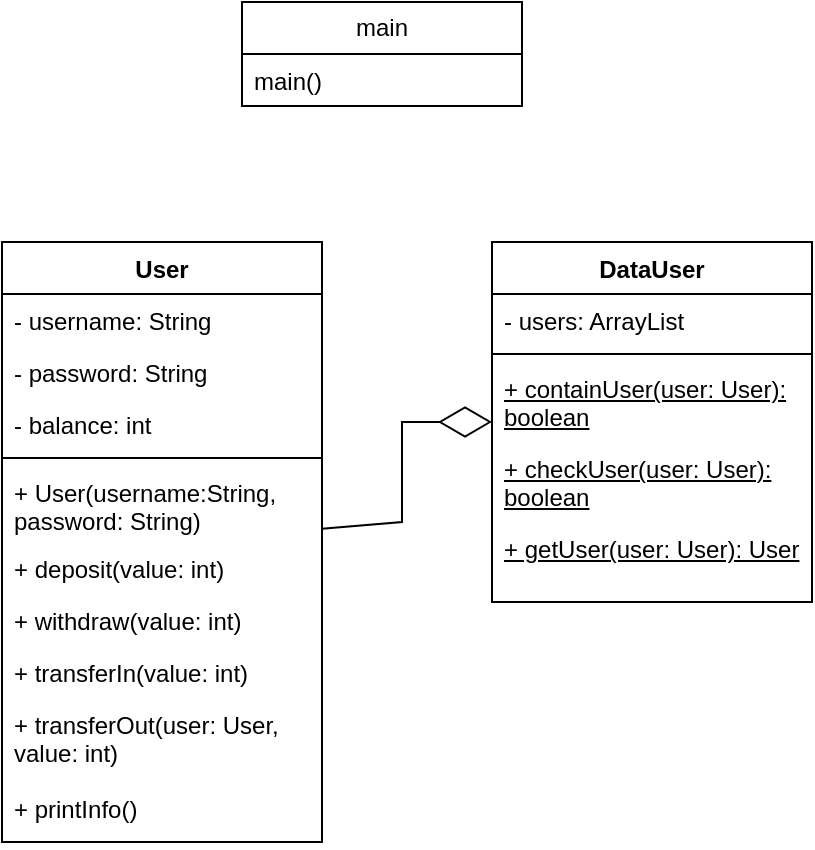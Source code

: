 <mxfile version="26.2.15">
  <diagram name="Page-1" id="vlQBS4G_38kaww29I3er">
    <mxGraphModel dx="1281" dy="722" grid="1" gridSize="10" guides="1" tooltips="1" connect="1" arrows="1" fold="1" page="1" pageScale="1" pageWidth="850" pageHeight="1100" math="0" shadow="0">
      <root>
        <mxCell id="0" />
        <mxCell id="1" parent="0" />
        <mxCell id="J1Ko3u0cIlVGsmhgnS-B-1" value="main" style="swimlane;fontStyle=0;childLayout=stackLayout;horizontal=1;startSize=26;fillColor=none;horizontalStack=0;resizeParent=1;resizeParentMax=0;resizeLast=0;collapsible=1;marginBottom=0;whiteSpace=wrap;html=1;" vertex="1" parent="1">
          <mxGeometry x="340" y="40" width="140" height="52" as="geometry" />
        </mxCell>
        <mxCell id="J1Ko3u0cIlVGsmhgnS-B-5" value="main()" style="text;strokeColor=none;fillColor=none;align=left;verticalAlign=top;spacingLeft=4;spacingRight=4;overflow=hidden;rotatable=0;points=[[0,0.5],[1,0.5]];portConstraint=eastwest;whiteSpace=wrap;html=1;" vertex="1" parent="J1Ko3u0cIlVGsmhgnS-B-1">
          <mxGeometry y="26" width="140" height="26" as="geometry" />
        </mxCell>
        <mxCell id="J1Ko3u0cIlVGsmhgnS-B-6" value="User" style="swimlane;fontStyle=1;align=center;verticalAlign=top;childLayout=stackLayout;horizontal=1;startSize=26;horizontalStack=0;resizeParent=1;resizeParentMax=0;resizeLast=0;collapsible=1;marginBottom=0;whiteSpace=wrap;html=1;" vertex="1" parent="1">
          <mxGeometry x="220" y="160" width="160" height="300" as="geometry" />
        </mxCell>
        <mxCell id="J1Ko3u0cIlVGsmhgnS-B-7" value="- username: String" style="text;strokeColor=none;fillColor=none;align=left;verticalAlign=top;spacingLeft=4;spacingRight=4;overflow=hidden;rotatable=0;points=[[0,0.5],[1,0.5]];portConstraint=eastwest;whiteSpace=wrap;html=1;" vertex="1" parent="J1Ko3u0cIlVGsmhgnS-B-6">
          <mxGeometry y="26" width="160" height="26" as="geometry" />
        </mxCell>
        <mxCell id="J1Ko3u0cIlVGsmhgnS-B-10" value="- password: String" style="text;strokeColor=none;fillColor=none;align=left;verticalAlign=top;spacingLeft=4;spacingRight=4;overflow=hidden;rotatable=0;points=[[0,0.5],[1,0.5]];portConstraint=eastwest;whiteSpace=wrap;html=1;" vertex="1" parent="J1Ko3u0cIlVGsmhgnS-B-6">
          <mxGeometry y="52" width="160" height="26" as="geometry" />
        </mxCell>
        <mxCell id="J1Ko3u0cIlVGsmhgnS-B-11" value="- balance: int" style="text;strokeColor=none;fillColor=none;align=left;verticalAlign=top;spacingLeft=4;spacingRight=4;overflow=hidden;rotatable=0;points=[[0,0.5],[1,0.5]];portConstraint=eastwest;whiteSpace=wrap;html=1;" vertex="1" parent="J1Ko3u0cIlVGsmhgnS-B-6">
          <mxGeometry y="78" width="160" height="26" as="geometry" />
        </mxCell>
        <mxCell id="J1Ko3u0cIlVGsmhgnS-B-8" value="" style="line;strokeWidth=1;fillColor=none;align=left;verticalAlign=middle;spacingTop=-1;spacingLeft=3;spacingRight=3;rotatable=0;labelPosition=right;points=[];portConstraint=eastwest;strokeColor=inherit;" vertex="1" parent="J1Ko3u0cIlVGsmhgnS-B-6">
          <mxGeometry y="104" width="160" height="8" as="geometry" />
        </mxCell>
        <mxCell id="J1Ko3u0cIlVGsmhgnS-B-9" value="+ User(username:String, password: String)" style="text;strokeColor=none;fillColor=none;align=left;verticalAlign=top;spacingLeft=4;spacingRight=4;overflow=hidden;rotatable=0;points=[[0,0.5],[1,0.5]];portConstraint=eastwest;whiteSpace=wrap;html=1;" vertex="1" parent="J1Ko3u0cIlVGsmhgnS-B-6">
          <mxGeometry y="112" width="160" height="38" as="geometry" />
        </mxCell>
        <mxCell id="J1Ko3u0cIlVGsmhgnS-B-13" value="+ deposit(value: int)" style="text;strokeColor=none;fillColor=none;align=left;verticalAlign=top;spacingLeft=4;spacingRight=4;overflow=hidden;rotatable=0;points=[[0,0.5],[1,0.5]];portConstraint=eastwest;whiteSpace=wrap;html=1;" vertex="1" parent="J1Ko3u0cIlVGsmhgnS-B-6">
          <mxGeometry y="150" width="160" height="26" as="geometry" />
        </mxCell>
        <mxCell id="J1Ko3u0cIlVGsmhgnS-B-22" value="+ withdraw(value: int)" style="text;strokeColor=none;fillColor=none;align=left;verticalAlign=top;spacingLeft=4;spacingRight=4;overflow=hidden;rotatable=0;points=[[0,0.5],[1,0.5]];portConstraint=eastwest;whiteSpace=wrap;html=1;" vertex="1" parent="J1Ko3u0cIlVGsmhgnS-B-6">
          <mxGeometry y="176" width="160" height="26" as="geometry" />
        </mxCell>
        <mxCell id="J1Ko3u0cIlVGsmhgnS-B-23" value="+ transferIn(value: int)" style="text;strokeColor=none;fillColor=none;align=left;verticalAlign=top;spacingLeft=4;spacingRight=4;overflow=hidden;rotatable=0;points=[[0,0.5],[1,0.5]];portConstraint=eastwest;whiteSpace=wrap;html=1;" vertex="1" parent="J1Ko3u0cIlVGsmhgnS-B-6">
          <mxGeometry y="202" width="160" height="26" as="geometry" />
        </mxCell>
        <mxCell id="J1Ko3u0cIlVGsmhgnS-B-24" value="+ transferOut(user: User, value: int)" style="text;strokeColor=none;fillColor=none;align=left;verticalAlign=top;spacingLeft=4;spacingRight=4;overflow=hidden;rotatable=0;points=[[0,0.5],[1,0.5]];portConstraint=eastwest;whiteSpace=wrap;html=1;" vertex="1" parent="J1Ko3u0cIlVGsmhgnS-B-6">
          <mxGeometry y="228" width="160" height="42" as="geometry" />
        </mxCell>
        <mxCell id="J1Ko3u0cIlVGsmhgnS-B-27" value="+ printInfo()" style="text;strokeColor=none;fillColor=none;align=left;verticalAlign=top;spacingLeft=4;spacingRight=4;overflow=hidden;rotatable=0;points=[[0,0.5],[1,0.5]];portConstraint=eastwest;whiteSpace=wrap;html=1;" vertex="1" parent="J1Ko3u0cIlVGsmhgnS-B-6">
          <mxGeometry y="270" width="160" height="30" as="geometry" />
        </mxCell>
        <mxCell id="J1Ko3u0cIlVGsmhgnS-B-14" value="DataUser" style="swimlane;fontStyle=1;align=center;verticalAlign=top;childLayout=stackLayout;horizontal=1;startSize=26;horizontalStack=0;resizeParent=1;resizeParentMax=0;resizeLast=0;collapsible=1;marginBottom=0;whiteSpace=wrap;html=1;" vertex="1" parent="1">
          <mxGeometry x="465" y="160" width="160" height="180" as="geometry" />
        </mxCell>
        <mxCell id="J1Ko3u0cIlVGsmhgnS-B-17" value="- users: ArrayList" style="text;strokeColor=none;fillColor=none;align=left;verticalAlign=top;spacingLeft=4;spacingRight=4;overflow=hidden;rotatable=0;points=[[0,0.5],[1,0.5]];portConstraint=eastwest;whiteSpace=wrap;html=1;" vertex="1" parent="J1Ko3u0cIlVGsmhgnS-B-14">
          <mxGeometry y="26" width="160" height="26" as="geometry" />
        </mxCell>
        <mxCell id="J1Ko3u0cIlVGsmhgnS-B-18" value="" style="line;strokeWidth=1;fillColor=none;align=left;verticalAlign=middle;spacingTop=-1;spacingLeft=3;spacingRight=3;rotatable=0;labelPosition=right;points=[];portConstraint=eastwest;strokeColor=inherit;" vertex="1" parent="J1Ko3u0cIlVGsmhgnS-B-14">
          <mxGeometry y="52" width="160" height="8" as="geometry" />
        </mxCell>
        <mxCell id="J1Ko3u0cIlVGsmhgnS-B-20" value="&lt;u&gt;+ containUser(user: User): boolean&lt;/u&gt;" style="text;strokeColor=none;fillColor=none;align=left;verticalAlign=top;spacingLeft=4;spacingRight=4;overflow=hidden;rotatable=0;points=[[0,0.5],[1,0.5]];portConstraint=eastwest;whiteSpace=wrap;html=1;" vertex="1" parent="J1Ko3u0cIlVGsmhgnS-B-14">
          <mxGeometry y="60" width="160" height="40" as="geometry" />
        </mxCell>
        <mxCell id="J1Ko3u0cIlVGsmhgnS-B-26" value="&lt;u&gt;+ checkUser(user: User): boolean&lt;/u&gt;" style="text;strokeColor=none;fillColor=none;align=left;verticalAlign=top;spacingLeft=4;spacingRight=4;overflow=hidden;rotatable=0;points=[[0,0.5],[1,0.5]];portConstraint=eastwest;whiteSpace=wrap;html=1;" vertex="1" parent="J1Ko3u0cIlVGsmhgnS-B-14">
          <mxGeometry y="100" width="160" height="40" as="geometry" />
        </mxCell>
        <mxCell id="J1Ko3u0cIlVGsmhgnS-B-25" value="&lt;u&gt;+ getUser(user: User): User&lt;/u&gt;" style="text;strokeColor=none;fillColor=none;align=left;verticalAlign=top;spacingLeft=4;spacingRight=4;overflow=hidden;rotatable=0;points=[[0,0.5],[1,0.5]];portConstraint=eastwest;whiteSpace=wrap;html=1;" vertex="1" parent="J1Ko3u0cIlVGsmhgnS-B-14">
          <mxGeometry y="140" width="160" height="40" as="geometry" />
        </mxCell>
        <mxCell id="J1Ko3u0cIlVGsmhgnS-B-21" value="" style="endArrow=diamondThin;endFill=0;endSize=24;html=1;rounded=0;" edge="1" parent="1" source="J1Ko3u0cIlVGsmhgnS-B-6" target="J1Ko3u0cIlVGsmhgnS-B-14">
          <mxGeometry width="160" relative="1" as="geometry">
            <mxPoint x="185" y="220" as="sourcePoint" />
            <mxPoint x="345" y="220" as="targetPoint" />
            <Array as="points">
              <mxPoint x="420" y="300" />
              <mxPoint x="420" y="250" />
            </Array>
          </mxGeometry>
        </mxCell>
      </root>
    </mxGraphModel>
  </diagram>
</mxfile>
